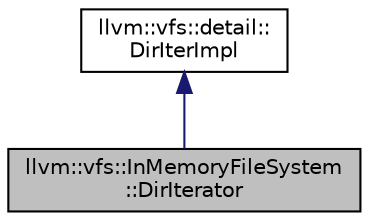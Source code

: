 digraph "llvm::vfs::InMemoryFileSystem::DirIterator"
{
 // LATEX_PDF_SIZE
  bgcolor="transparent";
  edge [fontname="Helvetica",fontsize="10",labelfontname="Helvetica",labelfontsize="10"];
  node [fontname="Helvetica",fontsize="10",shape=record];
  Node1 [label="llvm::vfs::InMemoryFileSystem\l::DirIterator",height=0.2,width=0.4,color="black", fillcolor="grey75", style="filled", fontcolor="black",tooltip="Adaptor from InMemoryDir::iterator to directory_iterator."];
  Node2 -> Node1 [dir="back",color="midnightblue",fontsize="10",style="solid",fontname="Helvetica"];
  Node2 [label="llvm::vfs::detail::\lDirIterImpl",height=0.2,width=0.4,color="black",URL="$structllvm_1_1vfs_1_1detail_1_1DirIterImpl.html",tooltip="An interface for virtual file systems to provide an iterator over the (non-recursive) contents of a d..."];
}
